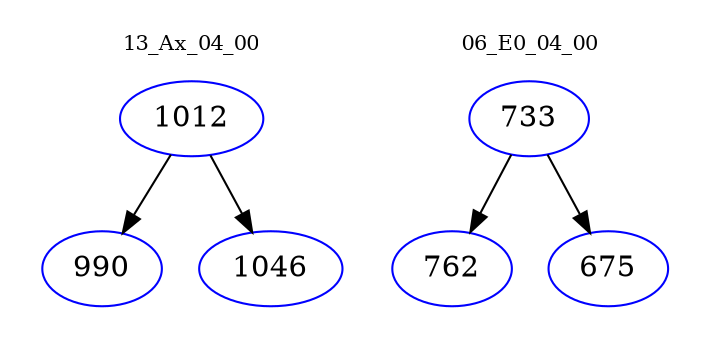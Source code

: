 digraph{
subgraph cluster_0 {
color = white
label = "13_Ax_04_00";
fontsize=10;
T0_1012 [label="1012", color="blue"]
T0_1012 -> T0_990 [color="black"]
T0_990 [label="990", color="blue"]
T0_1012 -> T0_1046 [color="black"]
T0_1046 [label="1046", color="blue"]
}
subgraph cluster_1 {
color = white
label = "06_E0_04_00";
fontsize=10;
T1_733 [label="733", color="blue"]
T1_733 -> T1_762 [color="black"]
T1_762 [label="762", color="blue"]
T1_733 -> T1_675 [color="black"]
T1_675 [label="675", color="blue"]
}
}

